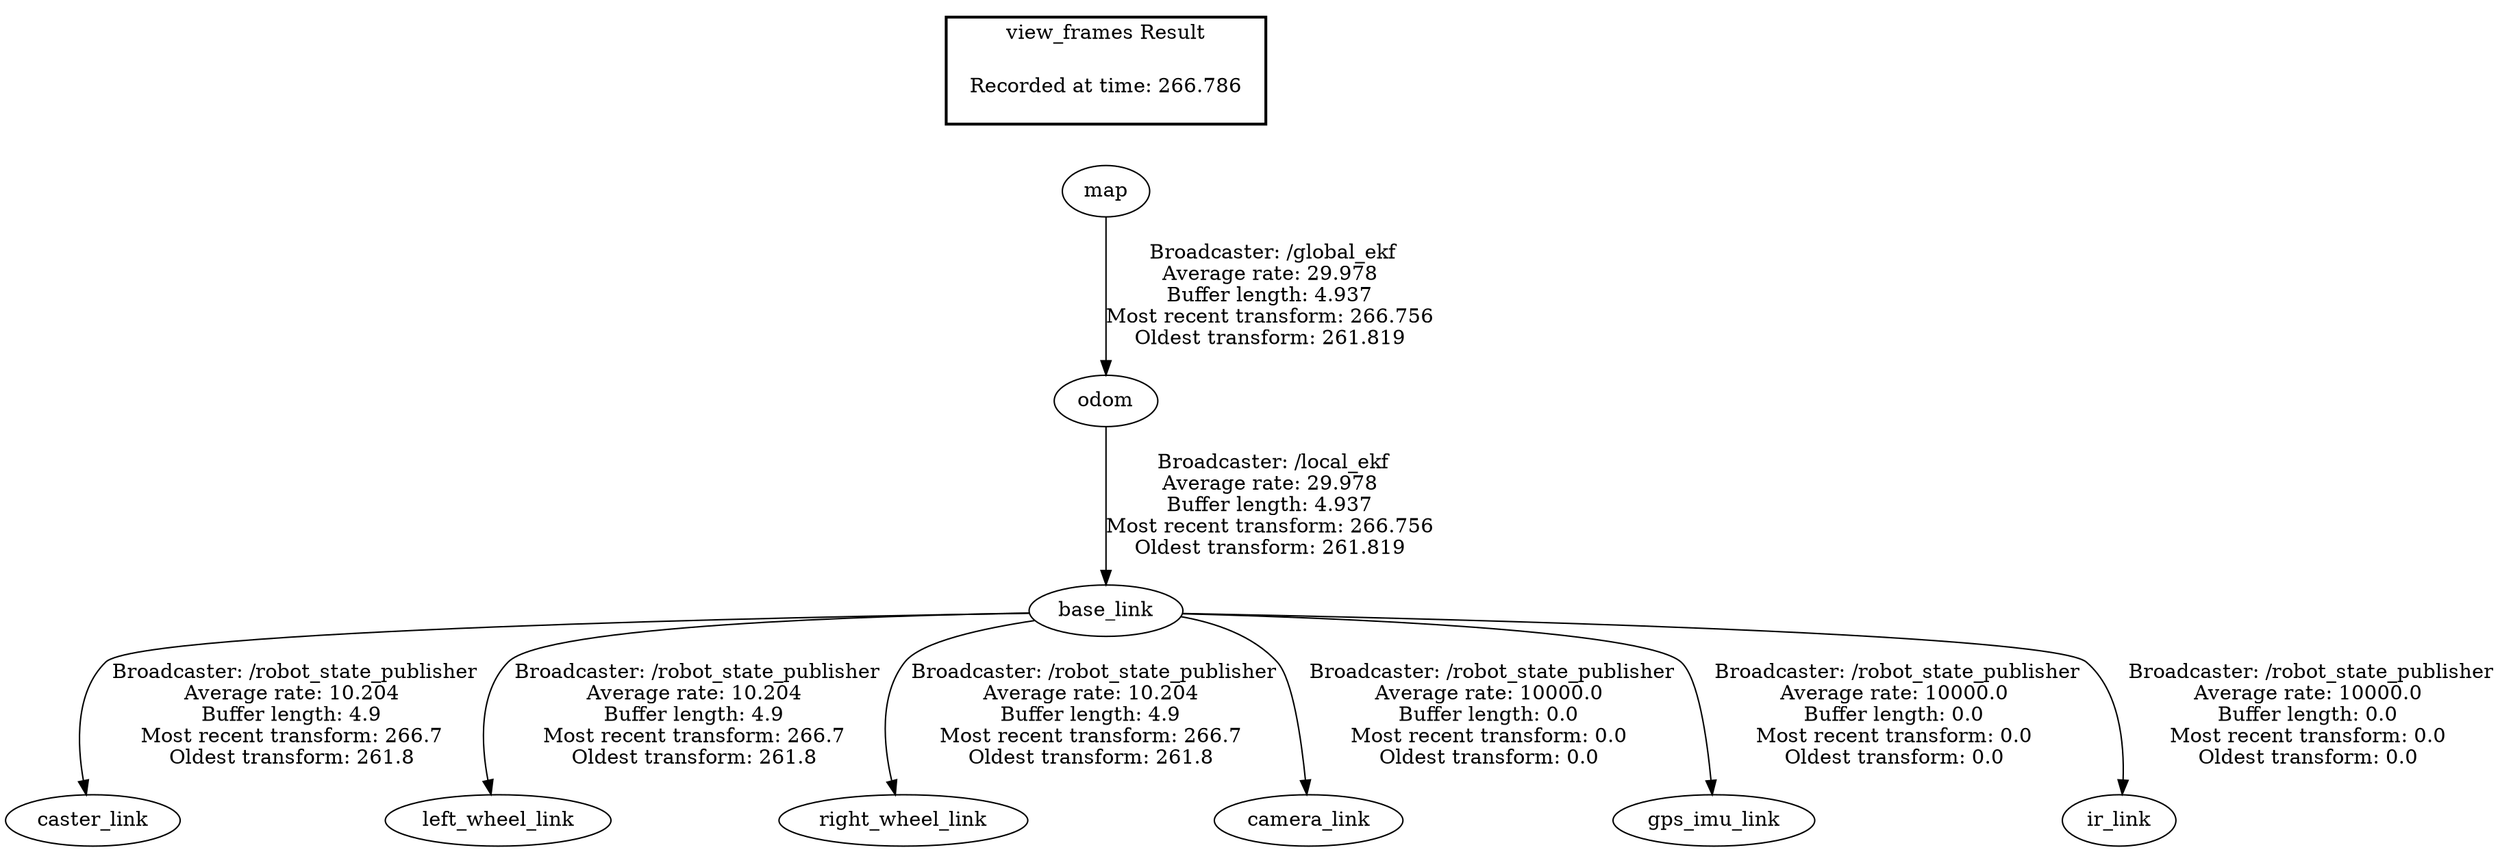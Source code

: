 digraph G {
"base_link" -> "caster_link"[label=" Broadcaster: /robot_state_publisher\nAverage rate: 10.204\nBuffer length: 4.9\nMost recent transform: 266.7\nOldest transform: 261.8\n"];
"odom" -> "base_link"[label=" Broadcaster: /local_ekf\nAverage rate: 29.978\nBuffer length: 4.937\nMost recent transform: 266.756\nOldest transform: 261.819\n"];
"base_link" -> "left_wheel_link"[label=" Broadcaster: /robot_state_publisher\nAverage rate: 10.204\nBuffer length: 4.9\nMost recent transform: 266.7\nOldest transform: 261.8\n"];
"base_link" -> "right_wheel_link"[label=" Broadcaster: /robot_state_publisher\nAverage rate: 10.204\nBuffer length: 4.9\nMost recent transform: 266.7\nOldest transform: 261.8\n"];
"map" -> "odom"[label=" Broadcaster: /global_ekf\nAverage rate: 29.978\nBuffer length: 4.937\nMost recent transform: 266.756\nOldest transform: 261.819\n"];
"base_link" -> "camera_link"[label=" Broadcaster: /robot_state_publisher\nAverage rate: 10000.0\nBuffer length: 0.0\nMost recent transform: 0.0\nOldest transform: 0.0\n"];
"base_link" -> "gps_imu_link"[label=" Broadcaster: /robot_state_publisher\nAverage rate: 10000.0\nBuffer length: 0.0\nMost recent transform: 0.0\nOldest transform: 0.0\n"];
"base_link" -> "ir_link"[label=" Broadcaster: /robot_state_publisher\nAverage rate: 10000.0\nBuffer length: 0.0\nMost recent transform: 0.0\nOldest transform: 0.0\n"];
edge [style=invis];
 subgraph cluster_legend { style=bold; color=black; label ="view_frames Result";
"Recorded at time: 266.786"[ shape=plaintext ] ;
}->"map";
}
